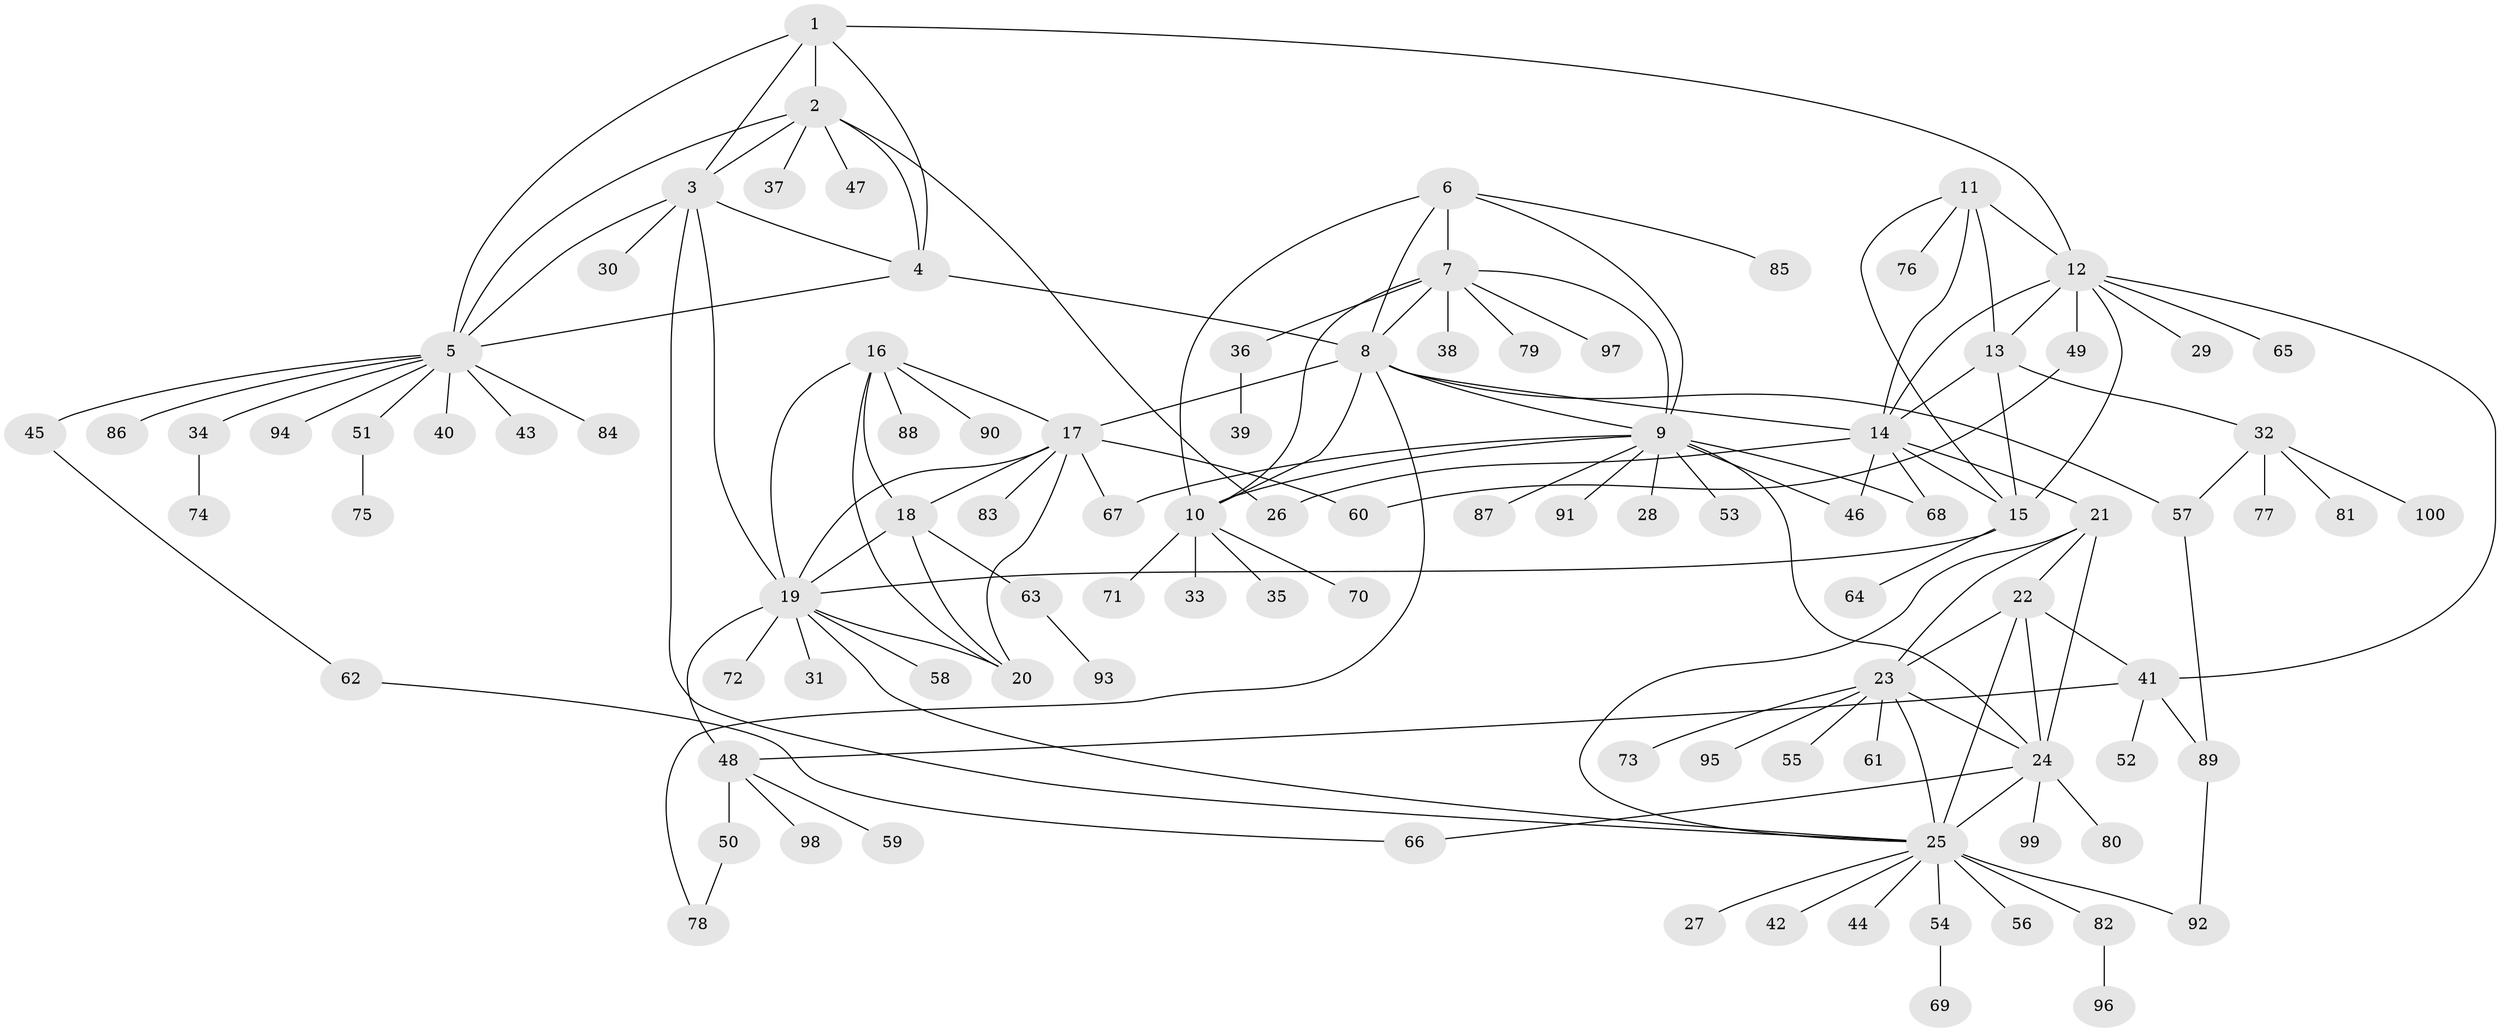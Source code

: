 // coarse degree distribution, {4: 0.08, 6: 0.04, 7: 0.04, 10: 0.02666666666666667, 11: 0.013333333333333334, 5: 0.02666666666666667, 8: 0.02666666666666667, 9: 0.013333333333333334, 12: 0.013333333333333334, 1: 0.6, 2: 0.09333333333333334, 3: 0.02666666666666667}
// Generated by graph-tools (version 1.1) at 2025/42/03/06/25 10:42:09]
// undirected, 100 vertices, 147 edges
graph export_dot {
graph [start="1"]
  node [color=gray90,style=filled];
  1;
  2;
  3;
  4;
  5;
  6;
  7;
  8;
  9;
  10;
  11;
  12;
  13;
  14;
  15;
  16;
  17;
  18;
  19;
  20;
  21;
  22;
  23;
  24;
  25;
  26;
  27;
  28;
  29;
  30;
  31;
  32;
  33;
  34;
  35;
  36;
  37;
  38;
  39;
  40;
  41;
  42;
  43;
  44;
  45;
  46;
  47;
  48;
  49;
  50;
  51;
  52;
  53;
  54;
  55;
  56;
  57;
  58;
  59;
  60;
  61;
  62;
  63;
  64;
  65;
  66;
  67;
  68;
  69;
  70;
  71;
  72;
  73;
  74;
  75;
  76;
  77;
  78;
  79;
  80;
  81;
  82;
  83;
  84;
  85;
  86;
  87;
  88;
  89;
  90;
  91;
  92;
  93;
  94;
  95;
  96;
  97;
  98;
  99;
  100;
  1 -- 2;
  1 -- 3;
  1 -- 4;
  1 -- 5;
  1 -- 12;
  2 -- 3;
  2 -- 4;
  2 -- 5;
  2 -- 26;
  2 -- 37;
  2 -- 47;
  3 -- 4;
  3 -- 5;
  3 -- 19;
  3 -- 25;
  3 -- 30;
  4 -- 5;
  4 -- 8;
  5 -- 34;
  5 -- 40;
  5 -- 43;
  5 -- 45;
  5 -- 51;
  5 -- 84;
  5 -- 86;
  5 -- 94;
  6 -- 7;
  6 -- 8;
  6 -- 9;
  6 -- 10;
  6 -- 85;
  7 -- 8;
  7 -- 9;
  7 -- 10;
  7 -- 36;
  7 -- 38;
  7 -- 79;
  7 -- 97;
  8 -- 9;
  8 -- 10;
  8 -- 14;
  8 -- 17;
  8 -- 57;
  8 -- 78;
  9 -- 10;
  9 -- 24;
  9 -- 28;
  9 -- 46;
  9 -- 53;
  9 -- 67;
  9 -- 68;
  9 -- 87;
  9 -- 91;
  10 -- 33;
  10 -- 35;
  10 -- 70;
  10 -- 71;
  11 -- 12;
  11 -- 13;
  11 -- 14;
  11 -- 15;
  11 -- 76;
  12 -- 13;
  12 -- 14;
  12 -- 15;
  12 -- 29;
  12 -- 41;
  12 -- 49;
  12 -- 65;
  13 -- 14;
  13 -- 15;
  13 -- 32;
  14 -- 15;
  14 -- 21;
  14 -- 26;
  14 -- 46;
  14 -- 68;
  15 -- 19;
  15 -- 64;
  16 -- 17;
  16 -- 18;
  16 -- 19;
  16 -- 20;
  16 -- 88;
  16 -- 90;
  17 -- 18;
  17 -- 19;
  17 -- 20;
  17 -- 60;
  17 -- 67;
  17 -- 83;
  18 -- 19;
  18 -- 20;
  18 -- 63;
  19 -- 20;
  19 -- 25;
  19 -- 31;
  19 -- 48;
  19 -- 58;
  19 -- 72;
  21 -- 22;
  21 -- 23;
  21 -- 24;
  21 -- 25;
  22 -- 23;
  22 -- 24;
  22 -- 25;
  22 -- 41;
  23 -- 24;
  23 -- 25;
  23 -- 55;
  23 -- 61;
  23 -- 73;
  23 -- 95;
  24 -- 25;
  24 -- 66;
  24 -- 80;
  24 -- 99;
  25 -- 27;
  25 -- 42;
  25 -- 44;
  25 -- 54;
  25 -- 56;
  25 -- 82;
  25 -- 92;
  32 -- 57;
  32 -- 77;
  32 -- 81;
  32 -- 100;
  34 -- 74;
  36 -- 39;
  41 -- 48;
  41 -- 52;
  41 -- 89;
  45 -- 62;
  48 -- 50;
  48 -- 59;
  48 -- 98;
  49 -- 60;
  50 -- 78;
  51 -- 75;
  54 -- 69;
  57 -- 89;
  62 -- 66;
  63 -- 93;
  82 -- 96;
  89 -- 92;
}
